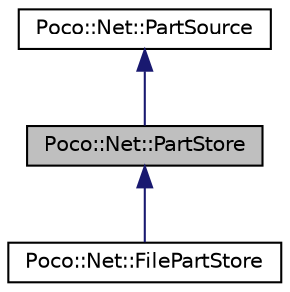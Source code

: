 digraph "Poco::Net::PartStore"
{
 // LATEX_PDF_SIZE
  edge [fontname="Helvetica",fontsize="10",labelfontname="Helvetica",labelfontsize="10"];
  node [fontname="Helvetica",fontsize="10",shape=record];
  Node1 [label="Poco::Net::PartStore",height=0.2,width=0.4,color="black", fillcolor="grey75", style="filled", fontcolor="black",tooltip="A parent class for part stores storing message parts."];
  Node2 -> Node1 [dir="back",color="midnightblue",fontsize="10",style="solid",fontname="Helvetica"];
  Node2 [label="Poco::Net::PartSource",height=0.2,width=0.4,color="black", fillcolor="white", style="filled",URL="$classPoco_1_1Net_1_1PartSource.html",tooltip=" "];
  Node1 -> Node3 [dir="back",color="midnightblue",fontsize="10",style="solid",fontname="Helvetica"];
  Node3 [label="Poco::Net::FilePartStore",height=0.2,width=0.4,color="black", fillcolor="white", style="filled",URL="$classPoco_1_1Net_1_1FilePartStore.html",tooltip=" "];
}
